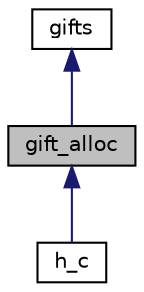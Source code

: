 digraph "gift_alloc"
{
  edge [fontname="Helvetica",fontsize="10",labelfontname="Helvetica",labelfontsize="10"];
  node [fontname="Helvetica",fontsize="10",shape=record];
  Node1 [label="gift_alloc",height=0.2,width=0.4,color="black", fillcolor="grey75", style="filled", fontcolor="black"];
  Node2 -> Node1 [dir="back",color="midnightblue",fontsize="10",style="solid",fontname="Helvetica"];
  Node2 [label="gifts",height=0.2,width=0.4,color="black", fillcolor="white", style="filled",URL="$classgifts.html",tooltip="Gifts Class Stores the information about the gifts. Acts as a base class. "];
  Node1 -> Node3 [dir="back",color="midnightblue",fontsize="10",style="solid",fontname="Helvetica"];
  Node3 [label="h_c",height=0.2,width=0.4,color="black", fillcolor="white", style="filled",URL="$classh__c.html",tooltip="Happiness and Compatibility Class Stores the information about the happiness and compatibility of eac..."];
}
